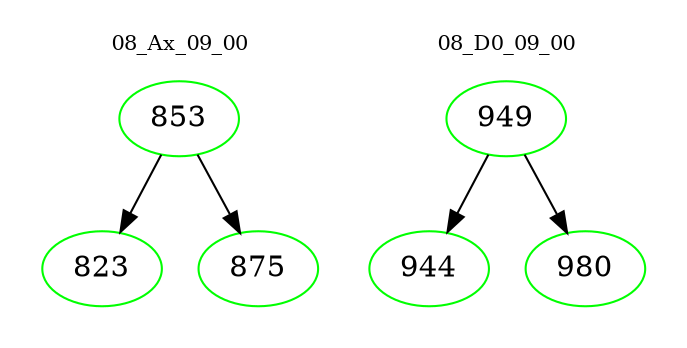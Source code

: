 digraph{
subgraph cluster_0 {
color = white
label = "08_Ax_09_00";
fontsize=10;
T0_853 [label="853", color="green"]
T0_853 -> T0_823 [color="black"]
T0_823 [label="823", color="green"]
T0_853 -> T0_875 [color="black"]
T0_875 [label="875", color="green"]
}
subgraph cluster_1 {
color = white
label = "08_D0_09_00";
fontsize=10;
T1_949 [label="949", color="green"]
T1_949 -> T1_944 [color="black"]
T1_944 [label="944", color="green"]
T1_949 -> T1_980 [color="black"]
T1_980 [label="980", color="green"]
}
}
